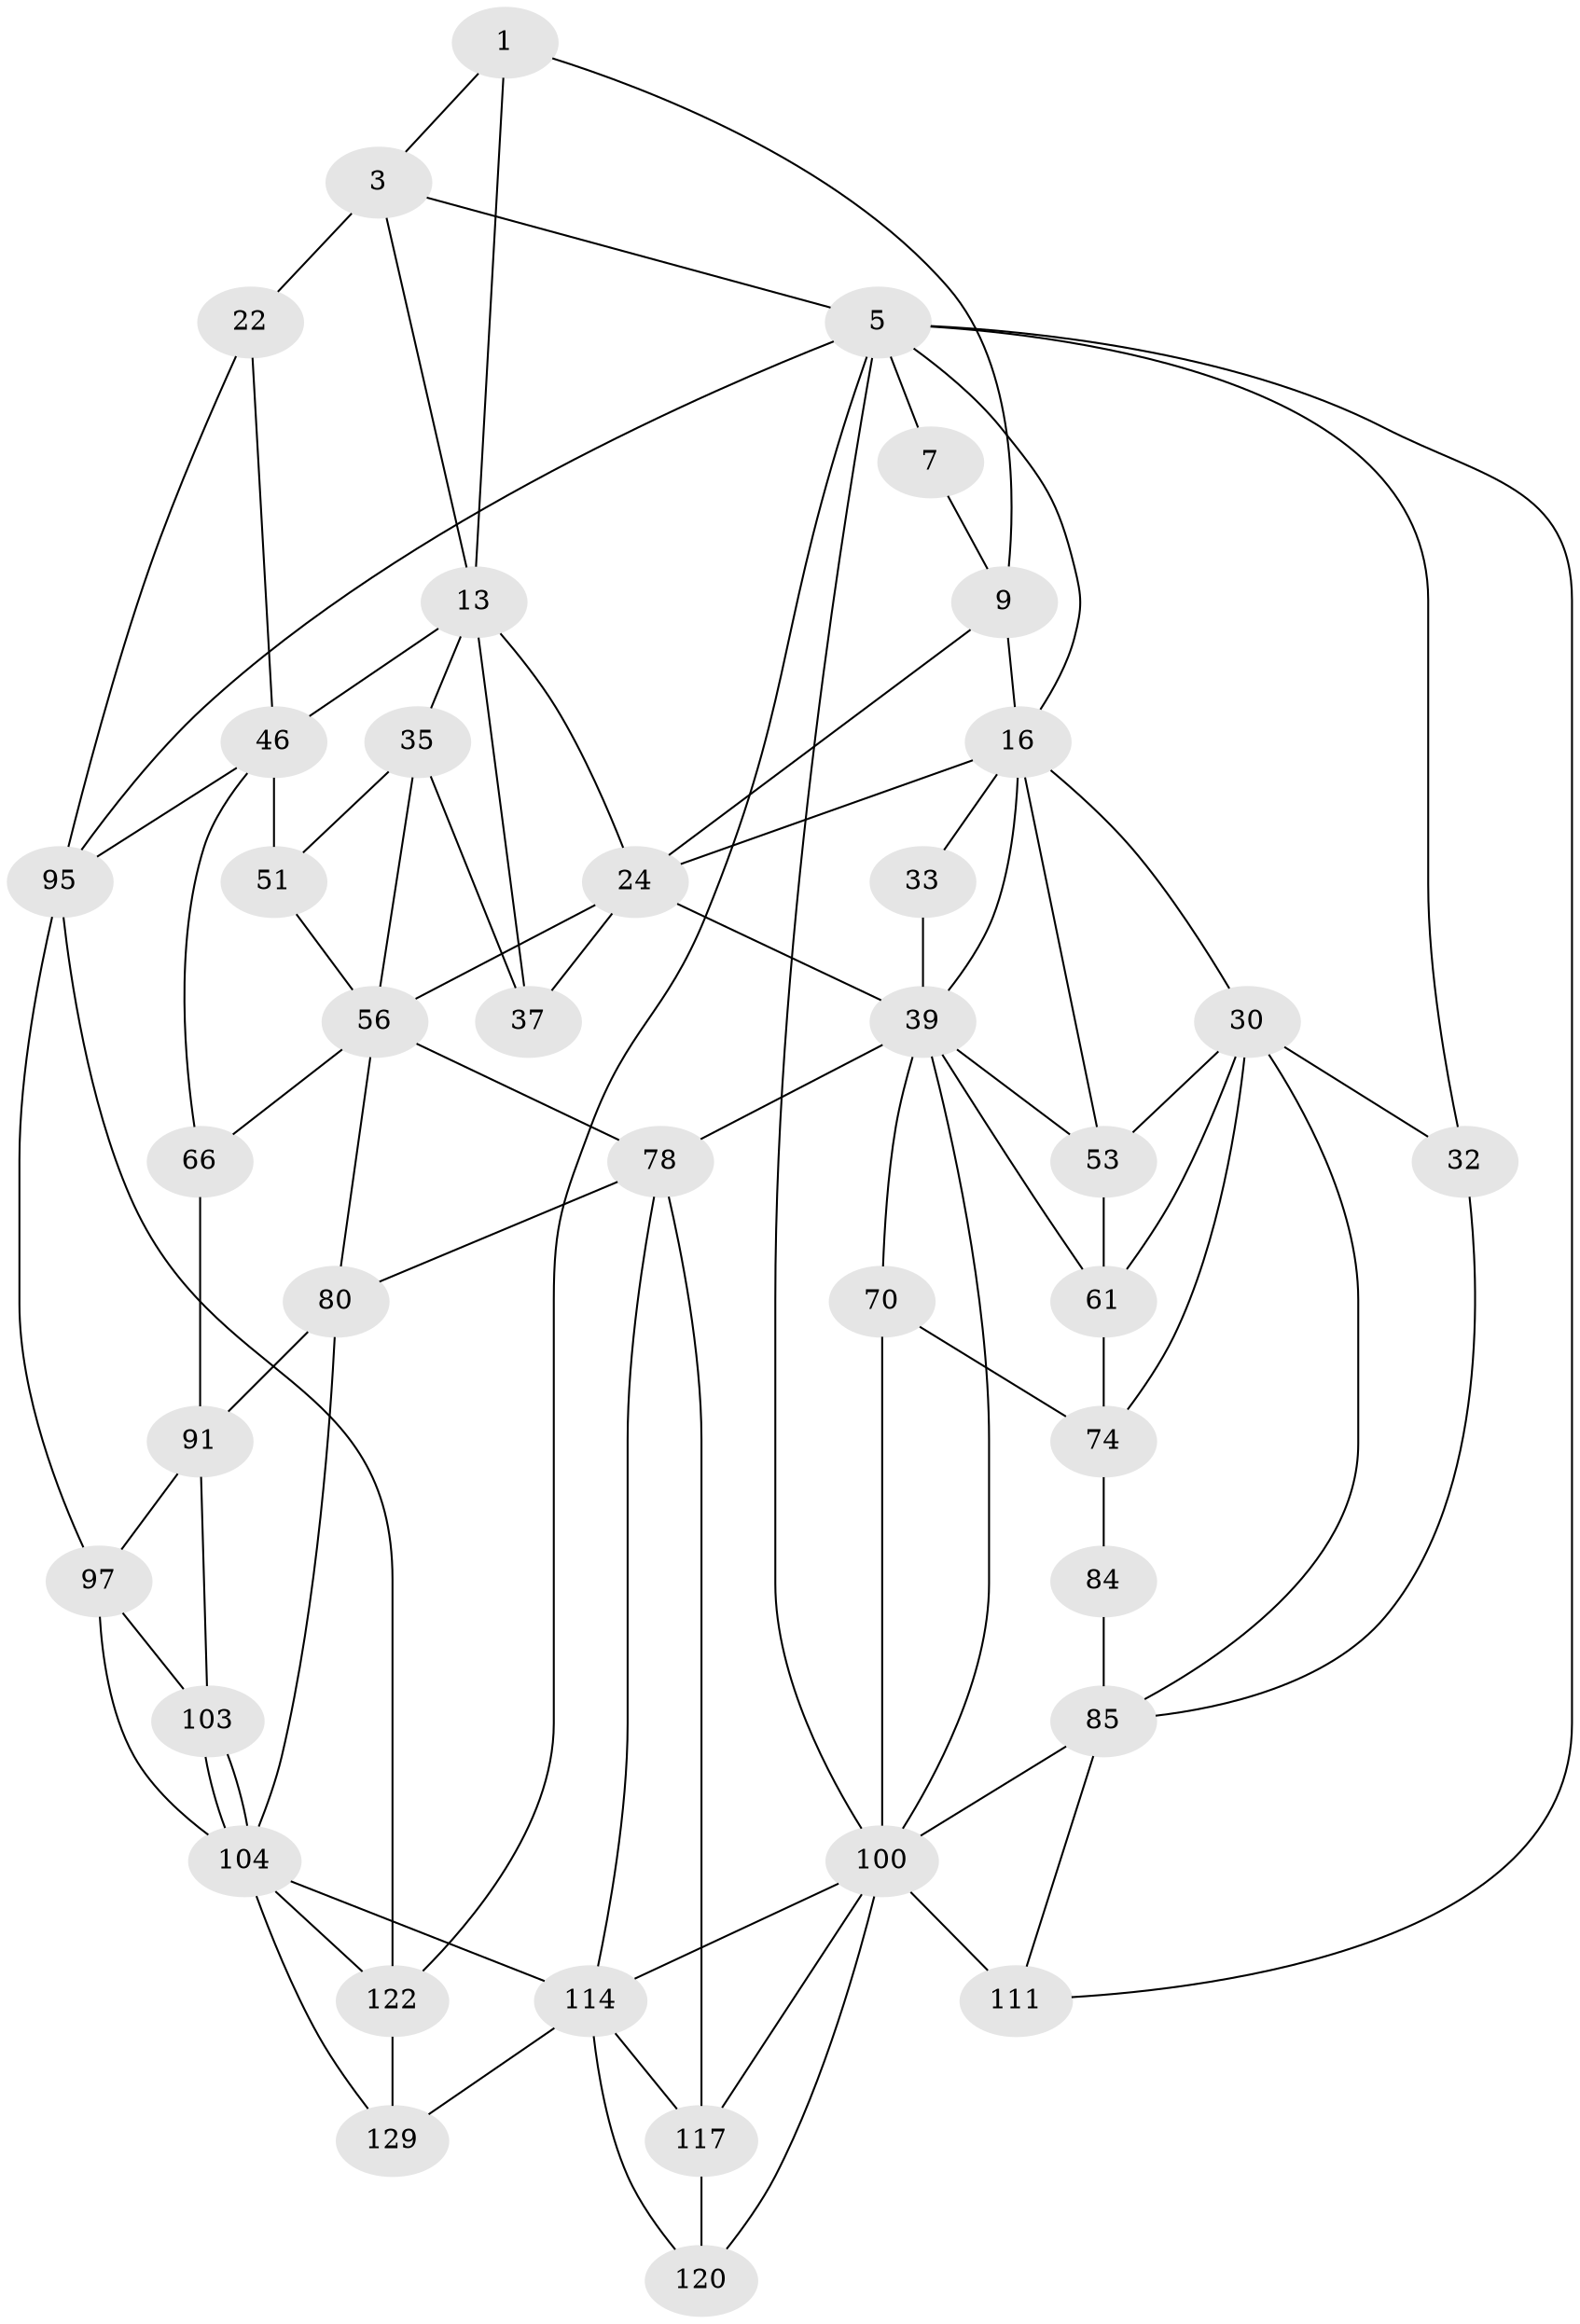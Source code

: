 // original degree distribution, {3: 0.022727272727272728, 4: 0.21212121212121213, 6: 0.21212121212121213, 5: 0.553030303030303}
// Generated by graph-tools (version 1.1) at 2025/21/03/04/25 18:21:15]
// undirected, 39 vertices, 86 edges
graph export_dot {
graph [start="1"]
  node [color=gray90,style=filled];
  1 [pos="+0.5855857860684812+0",super="+2+8"];
  3 [pos="+0.8529054961310072+0",super="+4+12"];
  5 [pos="+0+0",super="+25+6+109"];
  7 [pos="+0.37985340213118357+0"];
  9 [pos="+0.5034239197584319+0.14852060734922273",super="+19+10"];
  13 [pos="+0.788579181668354+0.2654614913680418",super="+34+14"];
  16 [pos="+0.19874280225680993+0.16261391061567654",super="+28+17"];
  22 [pos="+1+0.276953166673878",super="+45"];
  24 [pos="+0.5395701030624441+0.259008172916019",super="+42"];
  30 [pos="+0.10839595312130264+0.3104569893259865",super="+31"];
  32 [pos="+0+0.3710292816641888",super="+87"];
  33 [pos="+0.27755173172850417+0.31466460600519075"];
  35 [pos="+0.7892168398759074+0.2986838086235023",super="+36"];
  37 [pos="+0.6382922115031345+0.3912272204849722"];
  39 [pos="+0.39959872983619565+0.40520027239810147",super="+40+65"];
  46 [pos="+1+0.4222390674175075",super="+89+47"];
  51 [pos="+0.9150151345131964+0.4272748180856873",super="+55+52"];
  53 [pos="+0.19280891106900708+0.4372393075216437",super="+54"];
  56 [pos="+0.7470054817912696+0.4816641980341214",super="+67+57"];
  61 [pos="+0.142023715311691+0.5004293394447945",super="+64"];
  66 [pos="+0.8092421220658135+0.5352561574318231",super="+73"];
  70 [pos="+0.3074315184716376+0.48629600104917825",super="+71"];
  74 [pos="+0.15828590267143816+0.52621254094529",super="+82+75"];
  78 [pos="+0.6190667005401289+0.6409500150503333",super="+79"];
  80 [pos="+0.7568838624270757+0.5659248555699238",super="+81"];
  84 [pos="+0.11894097634361374+0.6145788525471216"];
  85 [pos="+0.04240783657327159+0.681122236376884",super="+88+86"];
  91 [pos="+0.8697421390524972+0.602872535139562",super="+92"];
  95 [pos="+0.9570051959116301+0.7094377396553643",super="+96+108"];
  97 [pos="+0.9321918941386147+0.7143643640897671",super="+98"];
  100 [pos="+0.27868289659307527+0.6733815616152684",super="+101+107"];
  103 [pos="+0.7830867026642266+0.6651378140399279"];
  104 [pos="+0.7700154303379853+0.7090437857094763",super="+105"];
  111 [pos="+0.06449948737853532+0.8183342591826397",super="+127"];
  114 [pos="+0.598575136246918+0.8214612250059157",super="+128+115"];
  117 [pos="+0.3999521493435684+0.7493752103817362",super="+123+118"];
  120 [pos="+0.36952207410319693+0.8449413915753751",super="+124"];
  122 [pos="+1+1",super="+125"];
  129 [pos="+0.8984025862493642+1"];
  1 -- 3;
  1 -- 9;
  1 -- 13;
  3 -- 5 [weight=2];
  3 -- 22 [weight=2];
  3 -- 13;
  5 -- 32 [weight=2];
  5 -- 16;
  5 -- 7;
  5 -- 122;
  5 -- 111;
  5 -- 100;
  5 -- 95;
  7 -- 9;
  9 -- 24;
  9 -- 16 [weight=2];
  13 -- 35;
  13 -- 46;
  13 -- 24;
  13 -- 37;
  16 -- 33 [weight=2];
  16 -- 53;
  16 -- 30;
  16 -- 39 [weight=2];
  16 -- 24;
  22 -- 46;
  22 -- 95;
  24 -- 37;
  24 -- 56;
  24 -- 39;
  30 -- 53;
  30 -- 32;
  30 -- 85;
  30 -- 74;
  30 -- 61;
  32 -- 85;
  33 -- 39;
  35 -- 37;
  35 -- 51;
  35 -- 56;
  39 -- 53;
  39 -- 61;
  39 -- 70 [weight=2];
  39 -- 78;
  39 -- 100;
  46 -- 95;
  46 -- 66 [weight=2];
  46 -- 51;
  51 -- 56;
  53 -- 61;
  56 -- 66;
  56 -- 80;
  56 -- 78;
  61 -- 74;
  66 -- 91;
  70 -- 74;
  70 -- 100;
  74 -- 84 [weight=2];
  78 -- 80;
  78 -- 117;
  78 -- 114;
  80 -- 91;
  80 -- 104;
  84 -- 85;
  85 -- 111;
  85 -- 100;
  91 -- 103;
  91 -- 97 [weight=2];
  95 -- 97;
  95 -- 122;
  97 -- 104 [weight=2];
  97 -- 103;
  100 -- 120;
  100 -- 111 [weight=2];
  100 -- 114;
  100 -- 117;
  103 -- 104;
  103 -- 104;
  104 -- 129;
  104 -- 114;
  104 -- 122;
  114 -- 120;
  114 -- 129;
  114 -- 117;
  117 -- 120 [weight=2];
  122 -- 129;
}
